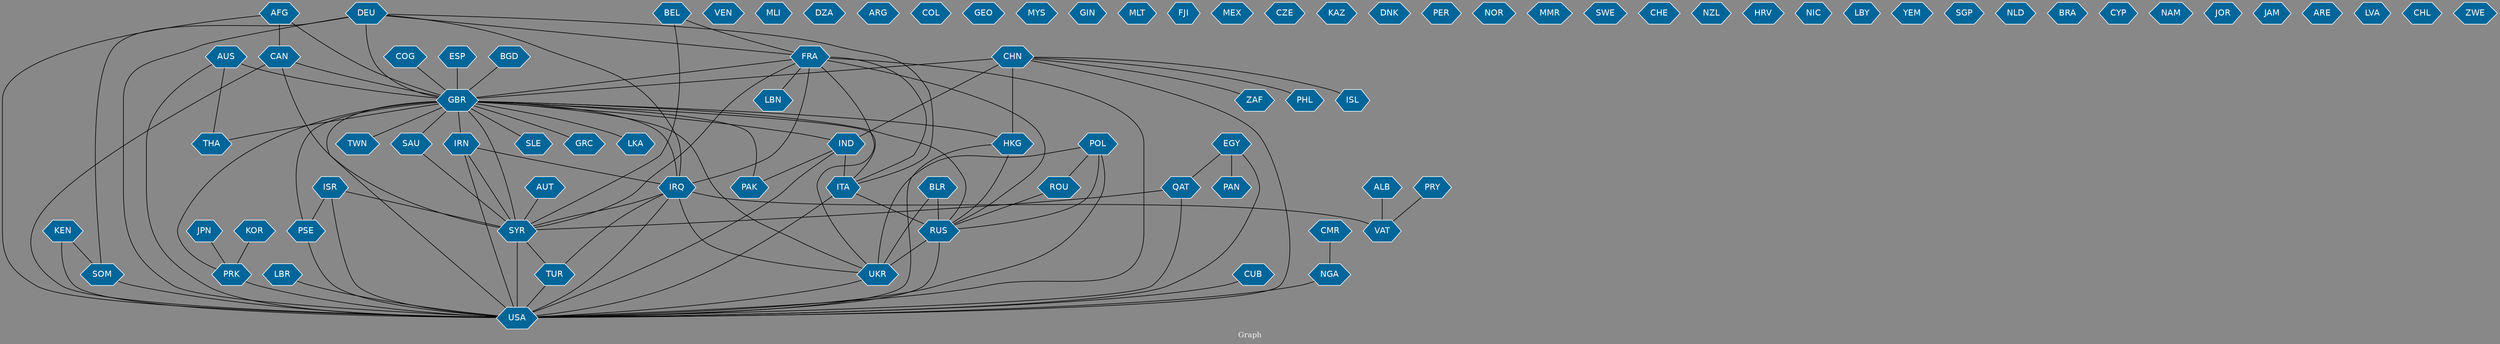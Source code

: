 // Countries together in item graph
graph {
	graph [bgcolor="#888888" fontcolor=white fontsize=12 label="Graph" outputorder=edgesfirst overlap=prism]
	node [color=white fillcolor="#006699" fontcolor=white fontname=Helvetica shape=hexagon style=filled]
	edge [arrowhead=open color=black fontcolor=white fontname=Courier fontsize=12]
		THA [label=THA]
		USA [label=USA]
		PRK [label=PRK]
		VEN [label=VEN]
		CHN [label=CHN]
		AFG [label=AFG]
		KEN [label=KEN]
		SOM [label=SOM]
		MLI [label=MLI]
		AUS [label=AUS]
		HKG [label=HKG]
		LBR [label=LBR]
		DEU [label=DEU]
		TUR [label=TUR]
		ESP [label=ESP]
		IRN [label=IRN]
		GBR [label=GBR]
		IRQ [label=IRQ]
		SYR [label=SYR]
		FRA [label=FRA]
		VAT [label=VAT]
		DZA [label=DZA]
		ZAF [label=ZAF]
		RUS [label=RUS]
		POL [label=POL]
		ROU [label=ROU]
		IND [label=IND]
		UKR [label=UKR]
		ARG [label=ARG]
		ITA [label=ITA]
		JPN [label=JPN]
		CAN [label=CAN]
		PHL [label=PHL]
		COL [label=COL]
		QAT [label=QAT]
		GEO [label=GEO]
		PAK [label=PAK]
		MYS [label=MYS]
		EGY [label=EGY]
		GIN [label=GIN]
		MLT [label=MLT]
		FJI [label=FJI]
		MEX [label=MEX]
		KOR [label=KOR]
		CZE [label=CZE]
		KAZ [label=KAZ]
		DNK [label=DNK]
		BEL [label=BEL]
		SAU [label=SAU]
		PER [label=PER]
		ISR [label=ISR]
		NOR [label=NOR]
		MMR [label=MMR]
		SWE [label=SWE]
		CUB [label=CUB]
		ALB [label=ALB]
		CHE [label=CHE]
		PSE [label=PSE]
		ISL [label=ISL]
		NZL [label=NZL]
		SLE [label=SLE]
		HRV [label=HRV]
		PAN [label=PAN]
		NIC [label=NIC]
		LBY [label=LBY]
		LBN [label=LBN]
		YEM [label=YEM]
		SGP [label=SGP]
		NLD [label=NLD]
		BRA [label=BRA]
		NGA [label=NGA]
		CYP [label=CYP]
		GRC [label=GRC]
		NAM [label=NAM]
		LKA [label=LKA]
		BLR [label=BLR]
		JOR [label=JOR]
		JAM [label=JAM]
		BGD [label=BGD]
		AUT [label=AUT]
		PRY [label=PRY]
		COG [label=COG]
		ARE [label=ARE]
		LVA [label=LVA]
		CHL [label=CHL]
		TWN [label=TWN]
		ZWE [label=ZWE]
		CMR [label=CMR]
			HKG -- USA [weight=2]
			GBR -- IRN [weight=13]
			SYR -- TUR [weight=5]
			CAN -- SYR [weight=1]
			CAN -- USA [weight=1]
			AUS -- THA [weight=2]
			CAN -- GBR [weight=1]
			ITA -- RUS [weight=1]
			AFG -- GBR [weight=1]
			DEU -- GBR [weight=4]
			AFG -- USA [weight=1]
			BEL -- FRA [weight=1]
			LBR -- USA [weight=3]
			HKG -- RUS [weight=1]
			GBR -- PSE [weight=2]
			BGD -- GBR [weight=3]
			CHN -- ZAF [weight=1]
			GBR -- GRC [weight=1]
			TUR -- USA [weight=2]
			GBR -- THA [weight=25]
			PRK -- USA [weight=9]
			SAU -- SYR [weight=1]
			CHN -- ISL [weight=1]
			KOR -- PRK [weight=1]
			NGA -- USA [weight=2]
			EGY -- QAT [weight=1]
			CHN -- USA [weight=1]
			EGY -- USA [weight=1]
			QAT -- USA [weight=1]
			AFG -- CAN [weight=1]
			CHN -- GBR [weight=3]
			BLR -- RUS [weight=1]
			IND -- USA [weight=3]
			DEU -- ITA [weight=1]
			CHN -- IND [weight=4]
			GBR -- HKG [weight=3]
			POL -- ROU [weight=1]
			GBR -- PAK [weight=1]
			JPN -- PRK [weight=1]
			BLR -- UKR [weight=4]
			GBR -- SLE [weight=1]
			GBR -- IND [weight=3]
			UKR -- USA [weight=4]
			PSE -- USA [weight=1]
			IRQ -- SYR [weight=7]
			ISR -- USA [weight=2]
			GBR -- RUS [weight=3]
			KEN -- SOM [weight=2]
			IRN -- SYR [weight=2]
			POL -- USA [weight=1]
			GBR -- IRQ [weight=7]
			GBR -- SYR [weight=5]
			AUS -- GBR [weight=4]
			FRA -- USA [weight=2]
			DEU -- FRA [weight=1]
			ISR -- PSE [weight=6]
			IND -- PAK [weight=2]
			FRA -- GBR [weight=5]
			CUB -- USA [weight=2]
			IRN -- IRQ [weight=1]
			ALB -- VAT [weight=4]
			IRQ -- UKR [weight=1]
			GBR -- TWN [weight=1]
			EGY -- PAN [weight=1]
			DEU -- IRQ [weight=1]
			FRA -- SYR [weight=2]
			CHN -- PHL [weight=1]
			SOM -- USA [weight=6]
			RUS -- UKR [weight=28]
			ITA -- USA [weight=1]
			FRA -- RUS [weight=1]
			IRN -- USA [weight=9]
			ESP -- GBR [weight=5]
			POL -- RUS [weight=3]
			FRA -- LBN [weight=1]
			AUS -- USA [weight=1]
			GBR -- USA [weight=15]
			GBR -- PRK [weight=2]
			SYR -- USA [weight=39]
			PRY -- VAT [weight=1]
			IND -- ITA [weight=1]
			ISR -- SYR [weight=1]
			AUT -- SYR [weight=1]
			IRQ -- USA [weight=17]
			COG -- GBR [weight=1]
			FRA -- IRQ [weight=7]
			QAT -- SYR [weight=1]
			KEN -- USA [weight=3]
			BEL -- SYR [weight=2]
			GBR -- UKR [weight=4]
			DEU -- SOM [weight=1]
			RUS -- USA [weight=10]
			GBR -- SAU [weight=1]
			DEU -- USA [weight=1]
			FRA -- ITA [weight=1]
			ROU -- RUS [weight=1]
			GBR -- ITA [weight=1]
			POL -- UKR [weight=1]
			CMR -- NGA [weight=1]
			IRQ -- TUR [weight=2]
			FRA -- UKR [weight=1]
			IRQ -- VAT [weight=1]
			GBR -- LKA [weight=1]
			CHN -- HKG [weight=6]
}